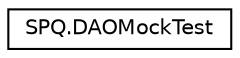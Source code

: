 digraph "Graphical Class Hierarchy"
{
  edge [fontname="Helvetica",fontsize="10",labelfontname="Helvetica",labelfontsize="10"];
  node [fontname="Helvetica",fontsize="10",shape=record];
  rankdir="LR";
  Node0 [label="SPQ.DAOMockTest",height=0.2,width=0.4,color="black", fillcolor="white", style="filled",URL="$class_s_p_q_1_1_d_a_o_mock_test.html"];
}
